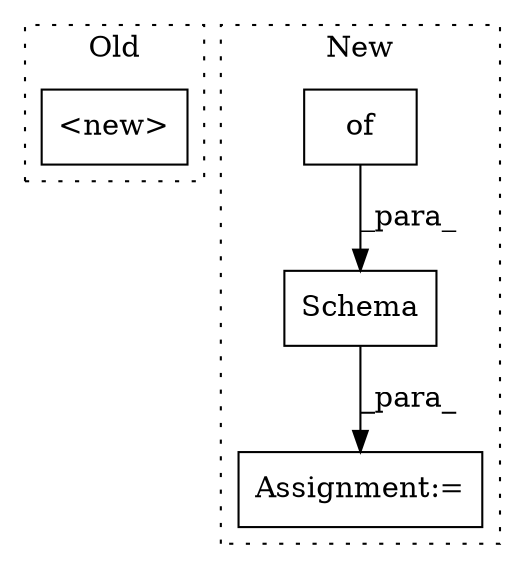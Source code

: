 digraph G {
subgraph cluster0 {
1 [label="<new>" a="14" s="2031" l="20" shape="box"];
label = "Old";
style="dotted";
}
subgraph cluster1 {
2 [label="Schema" a="32" s="2718,2733" l="7,1" shape="box"];
3 [label="of" a="32" s="2729" l="4" shape="box"];
4 [label="Assignment:=" a="7" s="2717" l="1" shape="box"];
label = "New";
style="dotted";
}
2 -> 4 [label="_para_"];
3 -> 2 [label="_para_"];
}